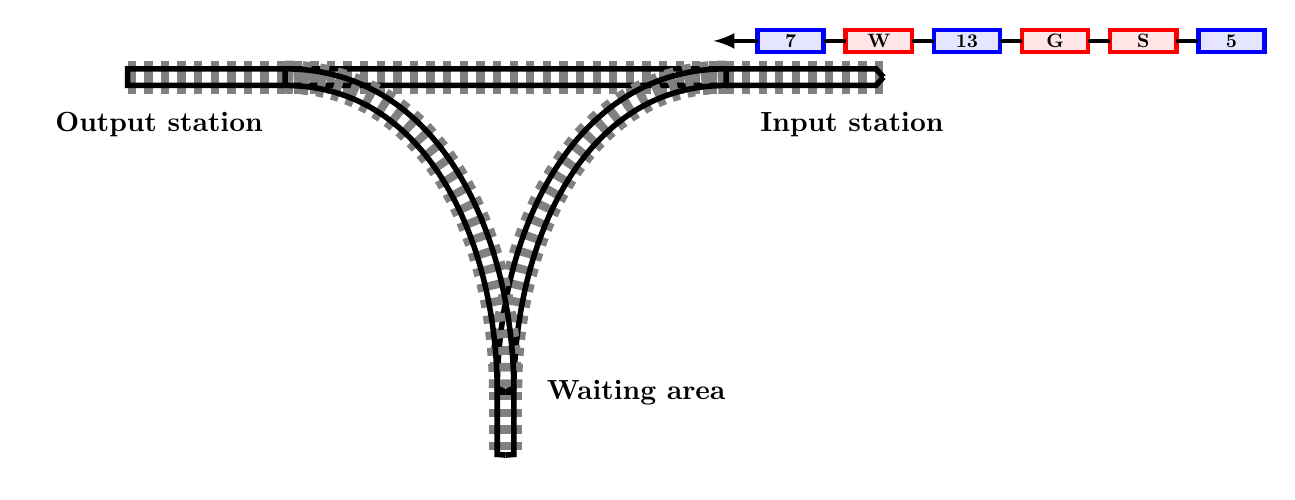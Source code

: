% Railway from https://tex.stackexchange.com/questions/198057/tikz-drawing-railway-tracks

\usetikzlibrary{decorations.pathmorphing}

\tikzstyle{track}=[
    postaction={draw=gray,dashed,line width=12pt},
    postaction={draw,decorate,decoration={curveto,raise=3pt},line width=2pt},
    postaction={draw,decorate,decoration={curveto,raise=-3pt},line width=2pt}]

\begin{tikzpicture}[scale=0.4, every node/.style={scale=1}]


  \path[track] (-12,0) -- (12,0);
  \path[track] (0,-10) -- (0,-12);

\path[track] (7,0)    to[out= 180,in=90] ( 0,-10) ;

\path[track] (-7,0)    to[out= 0,in=90] ( 0,-10) ;
%                             to[out=  0,in= 90] ( 7,25) 
%                             to[out=270,in=  0] (-5,27);

%     \path[track] (-5,27)    to[out=  0,in=180] ( 5,33) 
%                             to[out=  0,in= 90] ( 7,25) 
%                             to[out=270,in=  0] (-5,27);

%     \path[track] (-4,10)    to ( 0,10) to[out=  0,in=270] (4,16);
%     \path[track] (12,10)    to ( 8,10) to[out=180,in=270] (4,16) to (4,20);
% 
%     \path[track] (-4, 0)    to (12, 0);
% 
%     \path[track] ( 0, 0)    to[out=  0,in=270] (3,2) 
%                             to[out= 90,in=270] (1,4)
%                             to[out= 90,in=180] (4,6) 
%                             to[out=  0,in=120] (8,5) 
%                             to[out=300,in=  0] (4,0);


\begin{scope}[xshift= 8cm,yshift = 0.8cm,scale=0.7,every node/.style={scale=0.7}]



\draw[ultra thick,blue,fill = blue!10] (0,0) rectangle ++(3,1);
\node at (1.5,0.5) {\bf 7};

\draw[ultra thick,red,fill = red!10] (4,0) rectangle ++(3,1);
\node at (5.5,0.5) {\bf W};

\draw[ultra thick,blue,fill = blue!10] (8,0) rectangle ++(3,1);
\node at (9.5,0.5) {\bf 13};

\draw[ultra thick,red,fill = red!10] (12,0) rectangle ++(3,1);
\node at (13.5,0.5) {\bf G};

\draw[ultra thick,red,fill = red!10] (16,0) rectangle ++(3,1);
\node at (17.5,0.5) {\bf S};

\draw[ultra thick,blue,fill = blue!10] (20,0) rectangle ++(3,1);
\node at (21.5,0.5) {\bf 5};

\foreach \x in {3,7,...,19}{
  \draw[ultra thick] (\x,0.5)--++(1,0);
} 

\draw[ultra thick,->,>=latex] (0,0.5)--++(-2,0);


\end{scope}

\node at (11,-1.5) {\bf Input station};
\node at (-11,-1.5) {\bf Output station};
\node[right] at (1,-10) {\bf Waiting area};

\end{tikzpicture}
